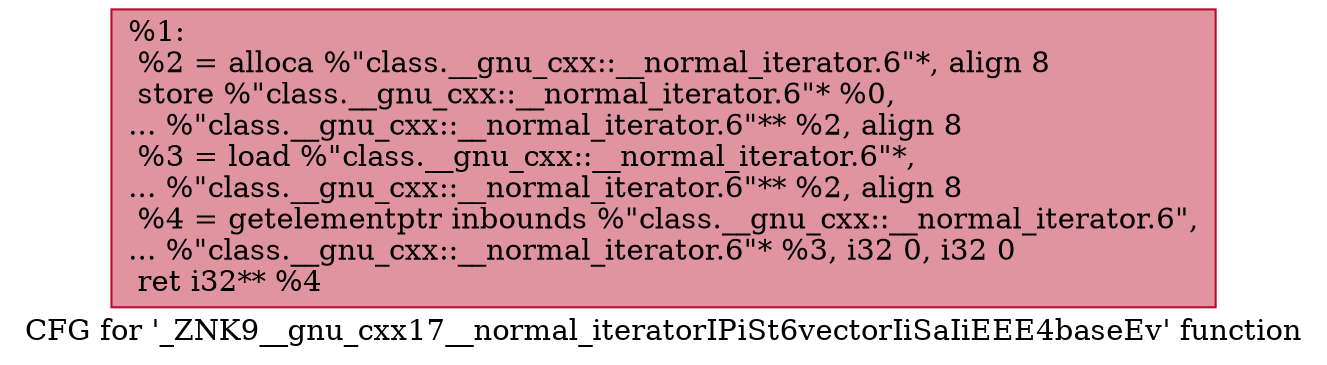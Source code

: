 digraph "CFG for '_ZNK9__gnu_cxx17__normal_iteratorIPiSt6vectorIiSaIiEEE4baseEv' function" {
	label="CFG for '_ZNK9__gnu_cxx17__normal_iteratorIPiSt6vectorIiSaIiEEE4baseEv' function";

	Node0x559aeab170e0 [shape=record,color="#b70d28ff", style=filled, fillcolor="#b70d2870",label="{%1:\l  %2 = alloca %\"class.__gnu_cxx::__normal_iterator.6\"*, align 8\l  store %\"class.__gnu_cxx::__normal_iterator.6\"* %0,\l... %\"class.__gnu_cxx::__normal_iterator.6\"** %2, align 8\l  %3 = load %\"class.__gnu_cxx::__normal_iterator.6\"*,\l... %\"class.__gnu_cxx::__normal_iterator.6\"** %2, align 8\l  %4 = getelementptr inbounds %\"class.__gnu_cxx::__normal_iterator.6\",\l... %\"class.__gnu_cxx::__normal_iterator.6\"* %3, i32 0, i32 0\l  ret i32** %4\l}"];
}
